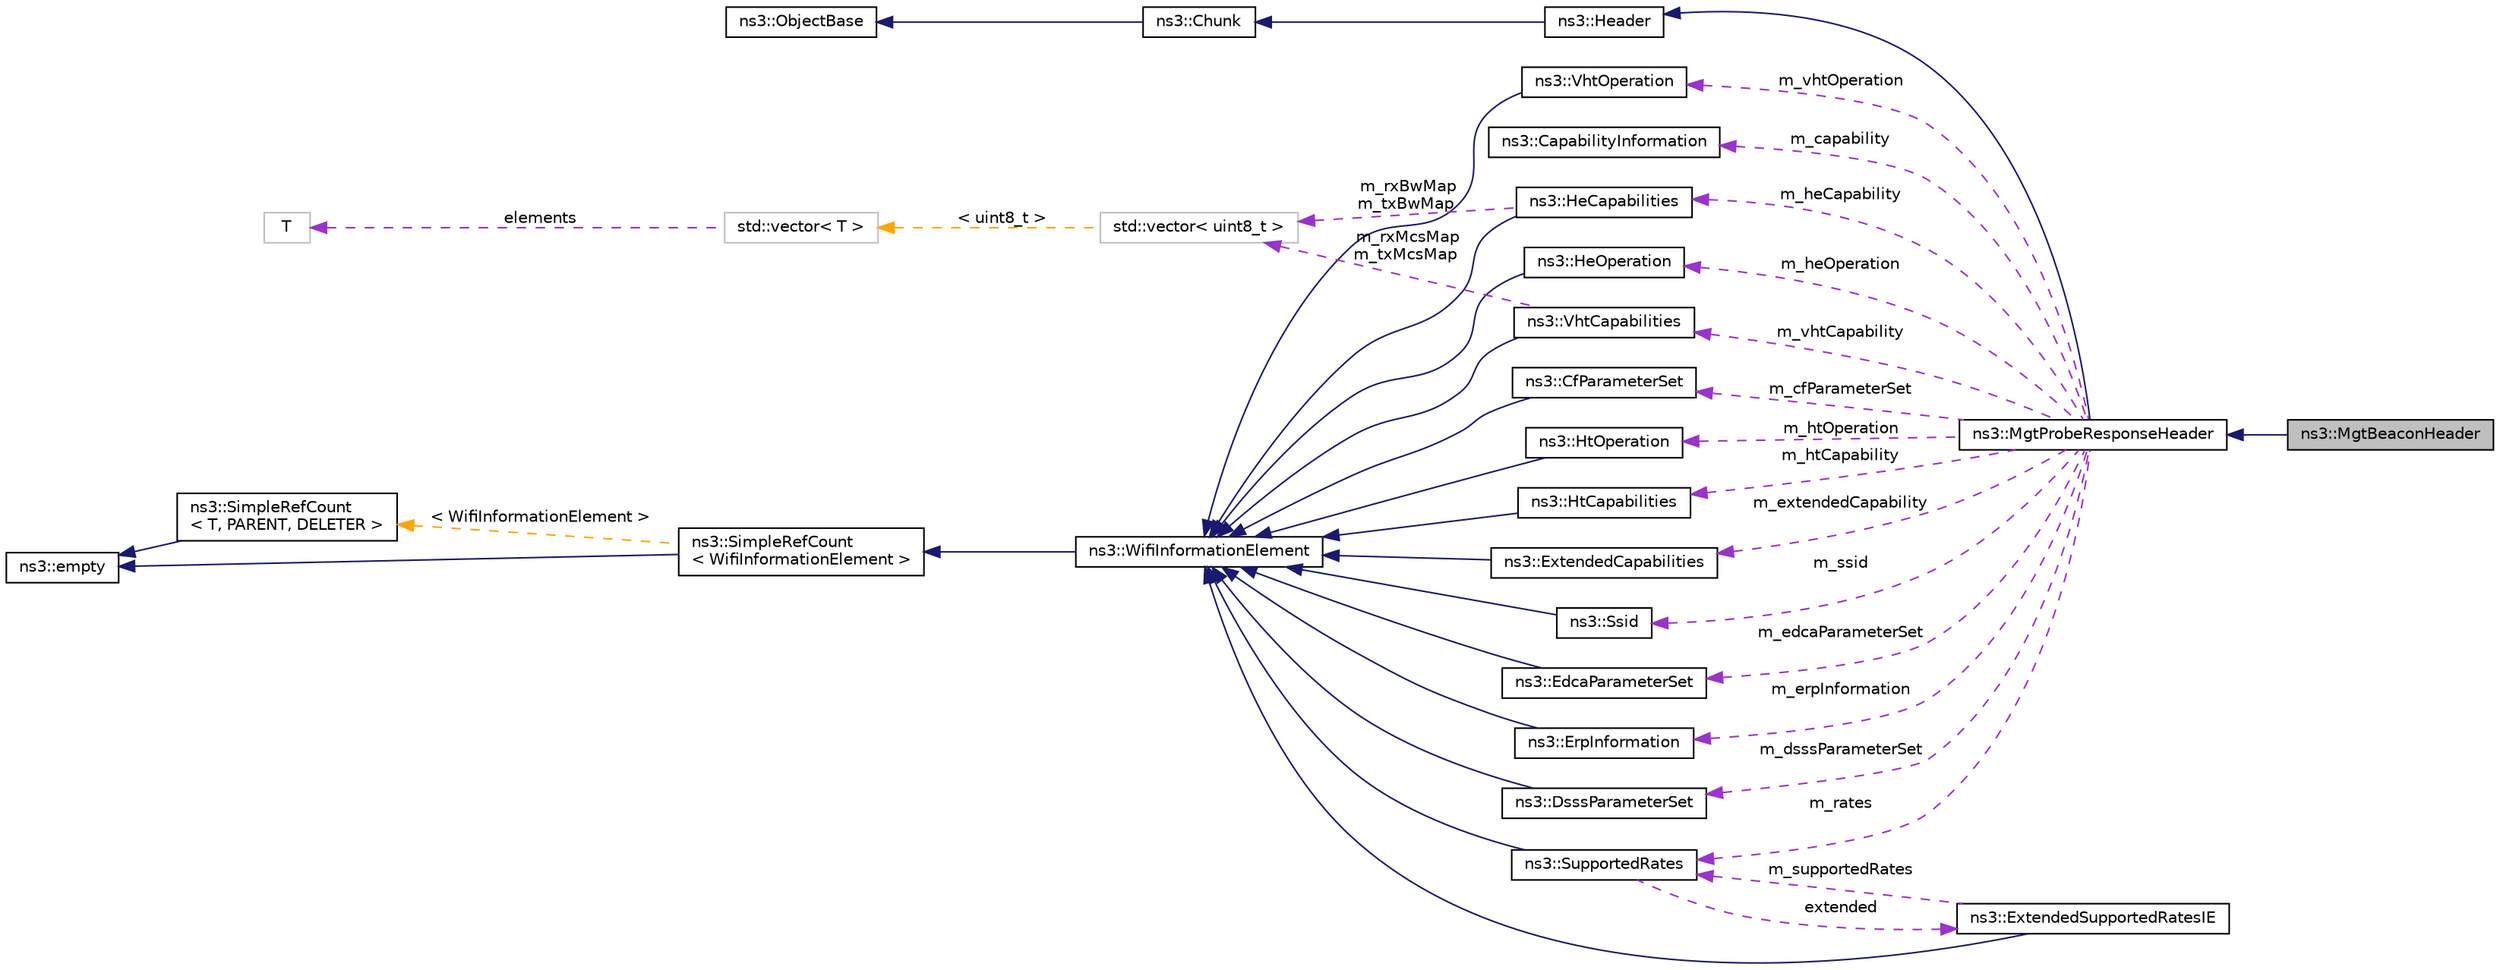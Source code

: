 digraph "ns3::MgtBeaconHeader"
{
 // LATEX_PDF_SIZE
  edge [fontname="Helvetica",fontsize="10",labelfontname="Helvetica",labelfontsize="10"];
  node [fontname="Helvetica",fontsize="10",shape=record];
  rankdir="LR";
  Node1 [label="ns3::MgtBeaconHeader",height=0.2,width=0.4,color="black", fillcolor="grey75", style="filled", fontcolor="black",tooltip="Implement the header for management frames of type beacon."];
  Node2 -> Node1 [dir="back",color="midnightblue",fontsize="10",style="solid",fontname="Helvetica"];
  Node2 [label="ns3::MgtProbeResponseHeader",height=0.2,width=0.4,color="black", fillcolor="white", style="filled",URL="$classns3_1_1_mgt_probe_response_header.html",tooltip="Implement the header for management frames of type probe response."];
  Node3 -> Node2 [dir="back",color="midnightblue",fontsize="10",style="solid",fontname="Helvetica"];
  Node3 [label="ns3::Header",height=0.2,width=0.4,color="black", fillcolor="white", style="filled",URL="$classns3_1_1_header.html",tooltip="Protocol header serialization and deserialization."];
  Node4 -> Node3 [dir="back",color="midnightblue",fontsize="10",style="solid",fontname="Helvetica"];
  Node4 [label="ns3::Chunk",height=0.2,width=0.4,color="black", fillcolor="white", style="filled",URL="$classns3_1_1_chunk.html",tooltip="abstract base class for ns3::Header and ns3::Trailer"];
  Node5 -> Node4 [dir="back",color="midnightblue",fontsize="10",style="solid",fontname="Helvetica"];
  Node5 [label="ns3::ObjectBase",height=0.2,width=0.4,color="black", fillcolor="white", style="filled",URL="$classns3_1_1_object_base.html",tooltip="Anchor the ns-3 type and attribute system."];
  Node6 -> Node2 [dir="back",color="darkorchid3",fontsize="10",style="dashed",label=" m_extendedCapability" ,fontname="Helvetica"];
  Node6 [label="ns3::ExtendedCapabilities",height=0.2,width=0.4,color="black", fillcolor="white", style="filled",URL="$classns3_1_1_extended_capabilities.html",tooltip="The Extended Capabilities Information Element."];
  Node7 -> Node6 [dir="back",color="midnightblue",fontsize="10",style="solid",fontname="Helvetica"];
  Node7 [label="ns3::WifiInformationElement",height=0.2,width=0.4,color="black", fillcolor="white", style="filled",URL="$classns3_1_1_wifi_information_element.html",tooltip="Information element, as defined in 802.11-2007 standard."];
  Node8 -> Node7 [dir="back",color="midnightblue",fontsize="10",style="solid",fontname="Helvetica"];
  Node8 [label="ns3::SimpleRefCount\l\< WifiInformationElement \>",height=0.2,width=0.4,color="black", fillcolor="white", style="filled",URL="$classns3_1_1_simple_ref_count.html",tooltip=" "];
  Node9 -> Node8 [dir="back",color="midnightblue",fontsize="10",style="solid",fontname="Helvetica"];
  Node9 [label="ns3::empty",height=0.2,width=0.4,color="black", fillcolor="white", style="filled",URL="$classns3_1_1empty.html",tooltip="make Callback use a separate empty type"];
  Node10 -> Node8 [dir="back",color="orange",fontsize="10",style="dashed",label=" \< WifiInformationElement \>" ,fontname="Helvetica"];
  Node10 [label="ns3::SimpleRefCount\l\< T, PARENT, DELETER \>",height=0.2,width=0.4,color="black", fillcolor="white", style="filled",URL="$classns3_1_1_simple_ref_count.html",tooltip="A template-based reference counting class."];
  Node9 -> Node10 [dir="back",color="midnightblue",fontsize="10",style="solid",fontname="Helvetica"];
  Node11 -> Node2 [dir="back",color="darkorchid3",fontsize="10",style="dashed",label=" m_ssid" ,fontname="Helvetica"];
  Node11 [label="ns3::Ssid",height=0.2,width=0.4,color="black", fillcolor="white", style="filled",URL="$classns3_1_1_ssid.html",tooltip="The IEEE 802.11 SSID Information Element."];
  Node7 -> Node11 [dir="back",color="midnightblue",fontsize="10",style="solid",fontname="Helvetica"];
  Node12 -> Node2 [dir="back",color="darkorchid3",fontsize="10",style="dashed",label=" m_rates" ,fontname="Helvetica"];
  Node12 [label="ns3::SupportedRates",height=0.2,width=0.4,color="black", fillcolor="white", style="filled",URL="$classns3_1_1_supported_rates.html",tooltip="The Supported Rates Information Element."];
  Node7 -> Node12 [dir="back",color="midnightblue",fontsize="10",style="solid",fontname="Helvetica"];
  Node13 -> Node12 [dir="back",color="darkorchid3",fontsize="10",style="dashed",label=" extended" ,fontname="Helvetica"];
  Node13 [label="ns3::ExtendedSupportedRatesIE",height=0.2,width=0.4,color="black", fillcolor="white", style="filled",URL="$classns3_1_1_extended_supported_rates_i_e.html",tooltip="The Extended Supported Rates Information Element."];
  Node7 -> Node13 [dir="back",color="midnightblue",fontsize="10",style="solid",fontname="Helvetica"];
  Node12 -> Node13 [dir="back",color="darkorchid3",fontsize="10",style="dashed",label=" m_supportedRates" ,fontname="Helvetica"];
  Node14 -> Node2 [dir="back",color="darkorchid3",fontsize="10",style="dashed",label=" m_edcaParameterSet" ,fontname="Helvetica"];
  Node14 [label="ns3::EdcaParameterSet",height=0.2,width=0.4,color="black", fillcolor="white", style="filled",URL="$classns3_1_1_edca_parameter_set.html",tooltip="The EDCA Parameter Set."];
  Node7 -> Node14 [dir="back",color="midnightblue",fontsize="10",style="solid",fontname="Helvetica"];
  Node15 -> Node2 [dir="back",color="darkorchid3",fontsize="10",style="dashed",label=" m_erpInformation" ,fontname="Helvetica"];
  Node15 [label="ns3::ErpInformation",height=0.2,width=0.4,color="black", fillcolor="white", style="filled",URL="$classns3_1_1_erp_information.html",tooltip="The ErpInformation Information Element."];
  Node7 -> Node15 [dir="back",color="midnightblue",fontsize="10",style="solid",fontname="Helvetica"];
  Node16 -> Node2 [dir="back",color="darkorchid3",fontsize="10",style="dashed",label=" m_dsssParameterSet" ,fontname="Helvetica"];
  Node16 [label="ns3::DsssParameterSet",height=0.2,width=0.4,color="black", fillcolor="white", style="filled",URL="$classns3_1_1_dsss_parameter_set.html",tooltip="The DSSS Parameter Set."];
  Node7 -> Node16 [dir="back",color="midnightblue",fontsize="10",style="solid",fontname="Helvetica"];
  Node17 -> Node2 [dir="back",color="darkorchid3",fontsize="10",style="dashed",label=" m_capability" ,fontname="Helvetica"];
  Node17 [label="ns3::CapabilityInformation",height=0.2,width=0.4,color="black", fillcolor="white", style="filled",URL="$classns3_1_1_capability_information.html",tooltip="Capability information."];
  Node18 -> Node2 [dir="back",color="darkorchid3",fontsize="10",style="dashed",label=" m_vhtOperation" ,fontname="Helvetica"];
  Node18 [label="ns3::VhtOperation",height=0.2,width=0.4,color="black", fillcolor="white", style="filled",URL="$classns3_1_1_vht_operation.html",tooltip="The VHT Operation Information Element."];
  Node7 -> Node18 [dir="back",color="midnightblue",fontsize="10",style="solid",fontname="Helvetica"];
  Node19 -> Node2 [dir="back",color="darkorchid3",fontsize="10",style="dashed",label=" m_heOperation" ,fontname="Helvetica"];
  Node19 [label="ns3::HeOperation",height=0.2,width=0.4,color="black", fillcolor="white", style="filled",URL="$classns3_1_1_he_operation.html",tooltip="The HE Operation Information Element."];
  Node7 -> Node19 [dir="back",color="midnightblue",fontsize="10",style="solid",fontname="Helvetica"];
  Node20 -> Node2 [dir="back",color="darkorchid3",fontsize="10",style="dashed",label=" m_cfParameterSet" ,fontname="Helvetica"];
  Node20 [label="ns3::CfParameterSet",height=0.2,width=0.4,color="black", fillcolor="white", style="filled",URL="$classns3_1_1_cf_parameter_set.html",tooltip="The CF Parameter Set."];
  Node7 -> Node20 [dir="back",color="midnightblue",fontsize="10",style="solid",fontname="Helvetica"];
  Node21 -> Node2 [dir="back",color="darkorchid3",fontsize="10",style="dashed",label=" m_heCapability" ,fontname="Helvetica"];
  Node21 [label="ns3::HeCapabilities",height=0.2,width=0.4,color="black", fillcolor="white", style="filled",URL="$classns3_1_1_he_capabilities.html",tooltip="The IEEE 802.11ax HE Capabilities."];
  Node7 -> Node21 [dir="back",color="midnightblue",fontsize="10",style="solid",fontname="Helvetica"];
  Node22 -> Node21 [dir="back",color="darkorchid3",fontsize="10",style="dashed",label=" m_rxBwMap\nm_txBwMap" ,fontname="Helvetica"];
  Node22 [label="std::vector\< uint8_t \>",height=0.2,width=0.4,color="grey75", fillcolor="white", style="filled",tooltip=" "];
  Node23 -> Node22 [dir="back",color="orange",fontsize="10",style="dashed",label=" \< uint8_t \>" ,fontname="Helvetica"];
  Node23 [label="std::vector\< T \>",height=0.2,width=0.4,color="grey75", fillcolor="white", style="filled",tooltip=" "];
  Node24 -> Node23 [dir="back",color="darkorchid3",fontsize="10",style="dashed",label=" elements" ,fontname="Helvetica"];
  Node24 [label="T",height=0.2,width=0.4,color="grey75", fillcolor="white", style="filled",tooltip=" "];
  Node25 -> Node2 [dir="back",color="darkorchid3",fontsize="10",style="dashed",label=" m_vhtCapability" ,fontname="Helvetica"];
  Node25 [label="ns3::VhtCapabilities",height=0.2,width=0.4,color="black", fillcolor="white", style="filled",URL="$classns3_1_1_vht_capabilities.html",tooltip="The IEEE 802.11ac VHT Capabilities."];
  Node7 -> Node25 [dir="back",color="midnightblue",fontsize="10",style="solid",fontname="Helvetica"];
  Node22 -> Node25 [dir="back",color="darkorchid3",fontsize="10",style="dashed",label=" m_rxMcsMap\nm_txMcsMap" ,fontname="Helvetica"];
  Node26 -> Node2 [dir="back",color="darkorchid3",fontsize="10",style="dashed",label=" m_htOperation" ,fontname="Helvetica"];
  Node26 [label="ns3::HtOperation",height=0.2,width=0.4,color="black", fillcolor="white", style="filled",URL="$classns3_1_1_ht_operation.html",tooltip="The HT Operation Information Element."];
  Node7 -> Node26 [dir="back",color="midnightblue",fontsize="10",style="solid",fontname="Helvetica"];
  Node27 -> Node2 [dir="back",color="darkorchid3",fontsize="10",style="dashed",label=" m_htCapability" ,fontname="Helvetica"];
  Node27 [label="ns3::HtCapabilities",height=0.2,width=0.4,color="black", fillcolor="white", style="filled",URL="$classns3_1_1_ht_capabilities.html",tooltip="The HT Capabilities Information Element."];
  Node7 -> Node27 [dir="back",color="midnightblue",fontsize="10",style="solid",fontname="Helvetica"];
}
